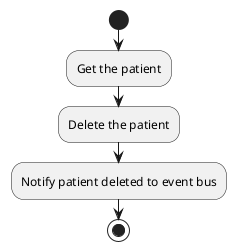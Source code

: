 @startuml Delete patient
start
:Get the patient;
:Delete the patient;
:Notify patient deleted to event bus;
stop
@enduml